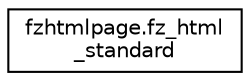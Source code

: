digraph "Graphical Class Hierarchy"
{
 // LATEX_PDF_SIZE
  edge [fontname="Helvetica",fontsize="10",labelfontname="Helvetica",labelfontsize="10"];
  node [fontname="Helvetica",fontsize="10",shape=record];
  rankdir="LR";
  Node0 [label="fzhtmlpage.fz_html\l_standard",height=0.2,width=0.4,color="black", fillcolor="white", style="filled",URL="$classfzhtmlpage_1_1fz__html__standard.html",tooltip=" "];
}
